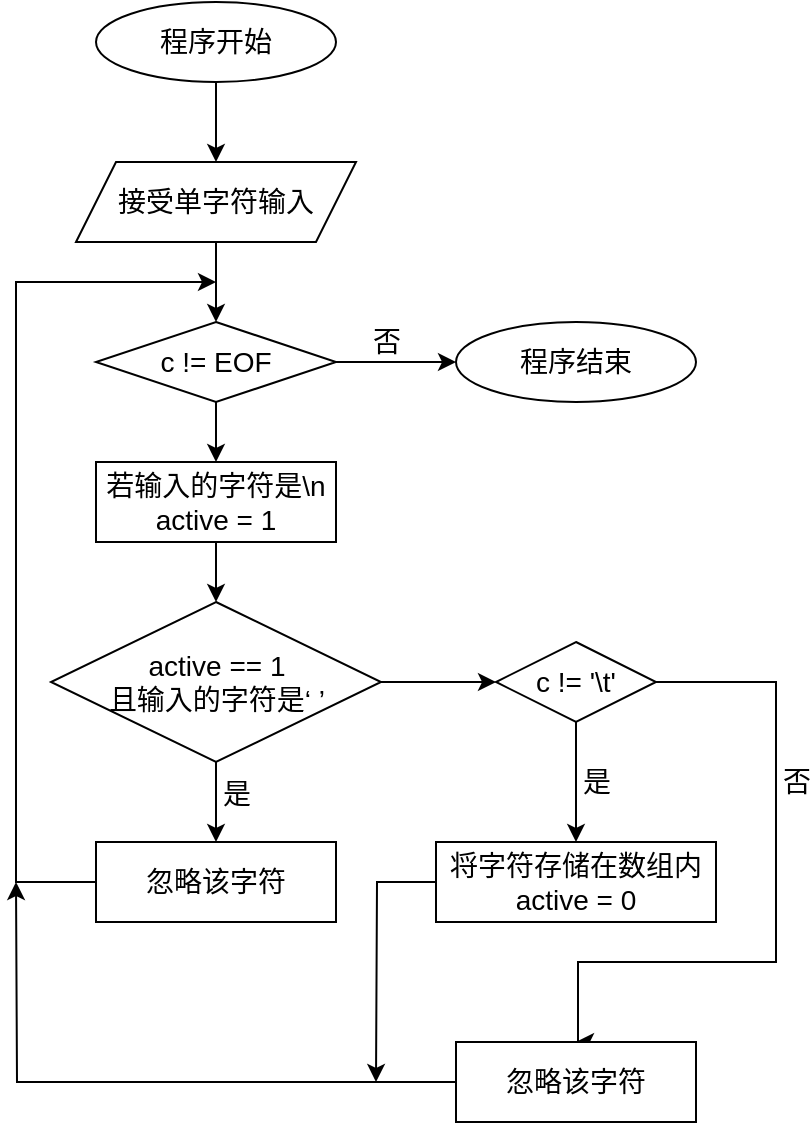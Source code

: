 <mxfile version="24.7.17">
  <diagram name="第 1 页" id="8CtCuOsys3hR2p4QYqbM">
    <mxGraphModel dx="1221" dy="823" grid="1" gridSize="10" guides="1" tooltips="1" connect="1" arrows="1" fold="1" page="1" pageScale="1" pageWidth="827" pageHeight="1169" math="0" shadow="0">
      <root>
        <mxCell id="0" />
        <mxCell id="1" parent="0" />
        <mxCell id="Sqm4q17-4cD9rXe7hXDx-5" value="" style="edgeStyle=orthogonalEdgeStyle;rounded=0;orthogonalLoop=1;jettySize=auto;html=1;" parent="1" source="AAzNbXR31eo6BCxiC4Rg-1" target="Sqm4q17-4cD9rXe7hXDx-2" edge="1">
          <mxGeometry relative="1" as="geometry" />
        </mxCell>
        <mxCell id="AAzNbXR31eo6BCxiC4Rg-1" value="&lt;font style=&quot;font-size: 14px;&quot;&gt;程序开始&lt;/font&gt;" style="ellipse;whiteSpace=wrap;html=1;" parent="1" vertex="1">
          <mxGeometry x="360" y="160" width="120" height="40" as="geometry" />
        </mxCell>
        <mxCell id="Sqm4q17-4cD9rXe7hXDx-1" value="&lt;font style=&quot;font-size: 14px;&quot;&gt;程序结束&lt;/font&gt;" style="ellipse;whiteSpace=wrap;html=1;" parent="1" vertex="1">
          <mxGeometry x="540" y="320" width="120" height="40" as="geometry" />
        </mxCell>
        <mxCell id="IWa2Fx2lJYsl5mEyNaZM-39" value="" style="edgeStyle=orthogonalEdgeStyle;rounded=0;orthogonalLoop=1;jettySize=auto;html=1;" edge="1" parent="1" source="Sqm4q17-4cD9rXe7hXDx-2" target="IWa2Fx2lJYsl5mEyNaZM-34">
          <mxGeometry relative="1" as="geometry" />
        </mxCell>
        <mxCell id="Sqm4q17-4cD9rXe7hXDx-2" value="&lt;span style=&quot;font-size: 14px;&quot;&gt;接受单字符输入&lt;/span&gt;" style="shape=parallelogram;perimeter=parallelogramPerimeter;whiteSpace=wrap;html=1;fixedSize=1;" parent="1" vertex="1">
          <mxGeometry x="350" y="240" width="140" height="40" as="geometry" />
        </mxCell>
        <mxCell id="IWa2Fx2lJYsl5mEyNaZM-40" value="" style="edgeStyle=orthogonalEdgeStyle;rounded=0;orthogonalLoop=1;jettySize=auto;html=1;" edge="1" parent="1" source="IWa2Fx2lJYsl5mEyNaZM-34" target="Sqm4q17-4cD9rXe7hXDx-1">
          <mxGeometry relative="1" as="geometry" />
        </mxCell>
        <mxCell id="IWa2Fx2lJYsl5mEyNaZM-41" value="&lt;font style=&quot;font-size: 14px;&quot;&gt;否&lt;/font&gt;" style="edgeLabel;html=1;align=center;verticalAlign=middle;resizable=0;points=[];" vertex="1" connectable="0" parent="IWa2Fx2lJYsl5mEyNaZM-40">
          <mxGeometry x="-0.029" y="4" relative="1" as="geometry">
            <mxPoint x="-4" y="-6" as="offset" />
          </mxGeometry>
        </mxCell>
        <mxCell id="IWa2Fx2lJYsl5mEyNaZM-49" style="edgeStyle=orthogonalEdgeStyle;rounded=0;orthogonalLoop=1;jettySize=auto;html=1;exitX=0.5;exitY=1;exitDx=0;exitDy=0;" edge="1" parent="1" source="IWa2Fx2lJYsl5mEyNaZM-34" target="IWa2Fx2lJYsl5mEyNaZM-42">
          <mxGeometry relative="1" as="geometry" />
        </mxCell>
        <mxCell id="IWa2Fx2lJYsl5mEyNaZM-34" value="&lt;font style=&quot;font-size: 14px;&quot;&gt;c != EOF&lt;/font&gt;" style="rhombus;whiteSpace=wrap;html=1;" vertex="1" parent="1">
          <mxGeometry x="360" y="320" width="120" height="40" as="geometry" />
        </mxCell>
        <mxCell id="IWa2Fx2lJYsl5mEyNaZM-50" value="" style="edgeStyle=orthogonalEdgeStyle;rounded=0;orthogonalLoop=1;jettySize=auto;html=1;" edge="1" parent="1" source="IWa2Fx2lJYsl5mEyNaZM-42" target="IWa2Fx2lJYsl5mEyNaZM-45">
          <mxGeometry relative="1" as="geometry" />
        </mxCell>
        <mxCell id="IWa2Fx2lJYsl5mEyNaZM-42" value="若输入的字符是\n&lt;div style=&quot;font-size: 14px;&quot;&gt;active = 1&lt;/div&gt;" style="rounded=0;whiteSpace=wrap;html=1;fontSize=14;" vertex="1" parent="1">
          <mxGeometry x="360" y="390" width="120" height="40" as="geometry" />
        </mxCell>
        <mxCell id="IWa2Fx2lJYsl5mEyNaZM-54" value="" style="edgeStyle=orthogonalEdgeStyle;rounded=0;orthogonalLoop=1;jettySize=auto;html=1;" edge="1" parent="1" source="IWa2Fx2lJYsl5mEyNaZM-45" target="IWa2Fx2lJYsl5mEyNaZM-51">
          <mxGeometry relative="1" as="geometry" />
        </mxCell>
        <mxCell id="IWa2Fx2lJYsl5mEyNaZM-55" value="是" style="edgeLabel;html=1;align=center;verticalAlign=middle;resizable=0;points=[];fontSize=14;" vertex="1" connectable="0" parent="IWa2Fx2lJYsl5mEyNaZM-54">
          <mxGeometry x="-0.217" relative="1" as="geometry">
            <mxPoint x="10" as="offset" />
          </mxGeometry>
        </mxCell>
        <mxCell id="IWa2Fx2lJYsl5mEyNaZM-58" value="" style="edgeStyle=orthogonalEdgeStyle;rounded=0;orthogonalLoop=1;jettySize=auto;html=1;" edge="1" parent="1" source="IWa2Fx2lJYsl5mEyNaZM-45" target="IWa2Fx2lJYsl5mEyNaZM-57">
          <mxGeometry relative="1" as="geometry" />
        </mxCell>
        <mxCell id="IWa2Fx2lJYsl5mEyNaZM-45" value="active == 1&lt;br style=&quot;font-size: 14px;&quot;&gt;且输入的字符是‘ ’" style="rhombus;whiteSpace=wrap;html=1;fontSize=14;" vertex="1" parent="1">
          <mxGeometry x="337.5" y="460" width="165" height="80" as="geometry" />
        </mxCell>
        <mxCell id="IWa2Fx2lJYsl5mEyNaZM-65" style="edgeStyle=orthogonalEdgeStyle;rounded=0;orthogonalLoop=1;jettySize=auto;html=1;exitX=0;exitY=0.5;exitDx=0;exitDy=0;" edge="1" parent="1" source="IWa2Fx2lJYsl5mEyNaZM-51">
          <mxGeometry relative="1" as="geometry">
            <mxPoint x="420" y="300" as="targetPoint" />
            <Array as="points">
              <mxPoint x="320" y="600" />
              <mxPoint x="320" y="300" />
            </Array>
          </mxGeometry>
        </mxCell>
        <mxCell id="IWa2Fx2lJYsl5mEyNaZM-51" value="&lt;font style=&quot;font-size: 14px;&quot;&gt;忽略该字符&lt;/font&gt;" style="rounded=0;whiteSpace=wrap;html=1;" vertex="1" parent="1">
          <mxGeometry x="360" y="580" width="120" height="40" as="geometry" />
        </mxCell>
        <mxCell id="IWa2Fx2lJYsl5mEyNaZM-67" style="edgeStyle=orthogonalEdgeStyle;rounded=0;orthogonalLoop=1;jettySize=auto;html=1;exitX=0;exitY=0.5;exitDx=0;exitDy=0;" edge="1" parent="1" source="IWa2Fx2lJYsl5mEyNaZM-52">
          <mxGeometry relative="1" as="geometry">
            <mxPoint x="500" y="700" as="targetPoint" />
          </mxGeometry>
        </mxCell>
        <mxCell id="IWa2Fx2lJYsl5mEyNaZM-52" value="&lt;font style=&quot;font-size: 14px;&quot;&gt;将字符存储在数组内&lt;/font&gt;&lt;div style=&quot;font-size: 14px;&quot;&gt;&lt;font style=&quot;font-size: 14px;&quot;&gt;active = 0&lt;/font&gt;&lt;/div&gt;" style="rounded=0;whiteSpace=wrap;html=1;" vertex="1" parent="1">
          <mxGeometry x="530" y="580" width="140" height="40" as="geometry" />
        </mxCell>
        <mxCell id="IWa2Fx2lJYsl5mEyNaZM-59" value="" style="edgeStyle=orthogonalEdgeStyle;rounded=0;orthogonalLoop=1;jettySize=auto;html=1;" edge="1" parent="1" source="IWa2Fx2lJYsl5mEyNaZM-57" target="IWa2Fx2lJYsl5mEyNaZM-52">
          <mxGeometry relative="1" as="geometry" />
        </mxCell>
        <mxCell id="IWa2Fx2lJYsl5mEyNaZM-62" value="&lt;font style=&quot;font-size: 14px;&quot;&gt;是&lt;/font&gt;" style="edgeLabel;html=1;align=center;verticalAlign=middle;resizable=0;points=[];" vertex="1" connectable="0" parent="IWa2Fx2lJYsl5mEyNaZM-59">
          <mxGeometry x="-0.144" y="-2" relative="1" as="geometry">
            <mxPoint x="12" y="4" as="offset" />
          </mxGeometry>
        </mxCell>
        <mxCell id="IWa2Fx2lJYsl5mEyNaZM-60" style="edgeStyle=orthogonalEdgeStyle;rounded=0;orthogonalLoop=1;jettySize=auto;html=1;exitX=1;exitY=0.5;exitDx=0;exitDy=0;entryX=0.5;entryY=0;entryDx=0;entryDy=0;" edge="1" parent="1" source="IWa2Fx2lJYsl5mEyNaZM-57" target="IWa2Fx2lJYsl5mEyNaZM-63">
          <mxGeometry relative="1" as="geometry">
            <mxPoint x="600" y="680" as="targetPoint" />
            <Array as="points">
              <mxPoint x="700" y="500" />
              <mxPoint x="700" y="640" />
              <mxPoint x="601" y="640" />
            </Array>
          </mxGeometry>
        </mxCell>
        <mxCell id="IWa2Fx2lJYsl5mEyNaZM-61" value="&lt;font style=&quot;font-size: 14px;&quot;&gt;否&lt;/font&gt;" style="edgeLabel;html=1;align=center;verticalAlign=middle;resizable=0;points=[];" vertex="1" connectable="0" parent="IWa2Fx2lJYsl5mEyNaZM-60">
          <mxGeometry x="-0.891" y="-3" relative="1" as="geometry">
            <mxPoint x="51" y="47" as="offset" />
          </mxGeometry>
        </mxCell>
        <mxCell id="IWa2Fx2lJYsl5mEyNaZM-57" value="c !&lt;span style=&quot;background-color: initial;&quot;&gt;= &#39;\t&#39;&lt;/span&gt;" style="rhombus;whiteSpace=wrap;html=1;fontSize=14;" vertex="1" parent="1">
          <mxGeometry x="560" y="480" width="80" height="40" as="geometry" />
        </mxCell>
        <mxCell id="IWa2Fx2lJYsl5mEyNaZM-66" style="edgeStyle=orthogonalEdgeStyle;rounded=0;orthogonalLoop=1;jettySize=auto;html=1;exitX=0;exitY=0.5;exitDx=0;exitDy=0;" edge="1" parent="1" source="IWa2Fx2lJYsl5mEyNaZM-63">
          <mxGeometry relative="1" as="geometry">
            <mxPoint x="320" y="600" as="targetPoint" />
          </mxGeometry>
        </mxCell>
        <mxCell id="IWa2Fx2lJYsl5mEyNaZM-63" value="&lt;font style=&quot;font-size: 14px;&quot;&gt;忽略该字符&lt;/font&gt;" style="rounded=0;whiteSpace=wrap;html=1;" vertex="1" parent="1">
          <mxGeometry x="540" y="680" width="120" height="40" as="geometry" />
        </mxCell>
      </root>
    </mxGraphModel>
  </diagram>
</mxfile>
